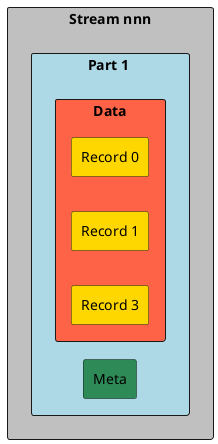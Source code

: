 @startuml
left to right direction

rectangle "Stream nnn" #Silver {
    rectangle "Part 1 " #LightBLue {
        rectangle "Data" #Tomato {
            rectangle "Record 0" #Gold {
            }
            rectangle "Record 1" #Gold {
            }
            rectangle "Record 3" #Gold {
            }
        }
        rectangle "Meta" #SeaGreen {
        }
    }
}

@enduml

